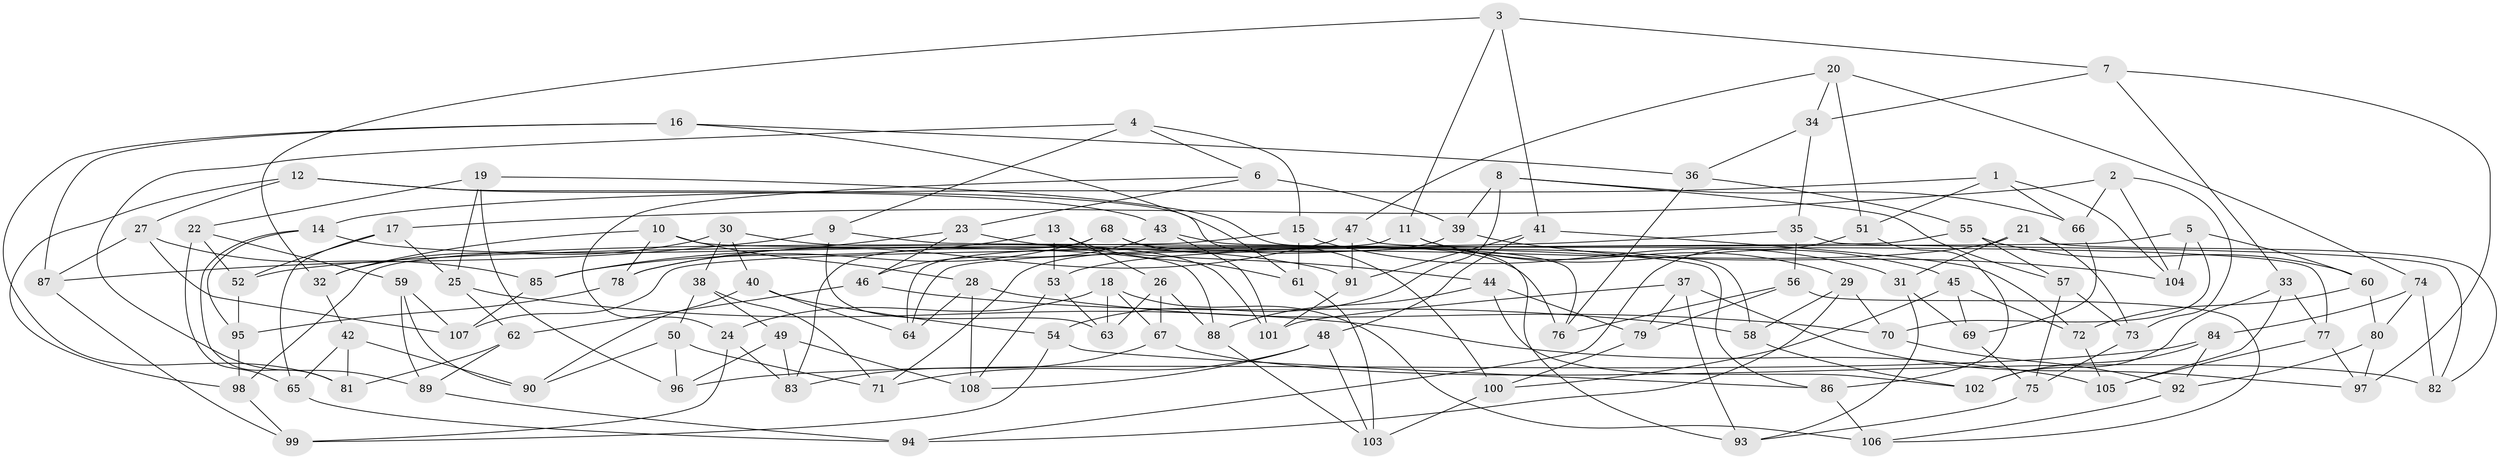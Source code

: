 // coarse degree distribution, {4: 0.7384615384615385, 3: 0.09230769230769231, 12: 0.046153846153846156, 7: 0.03076923076923077, 9: 0.046153846153846156, 10: 0.03076923076923077, 11: 0.015384615384615385}
// Generated by graph-tools (version 1.1) at 2025/53/03/04/25 22:53:42]
// undirected, 108 vertices, 216 edges
graph export_dot {
  node [color=gray90,style=filled];
  1;
  2;
  3;
  4;
  5;
  6;
  7;
  8;
  9;
  10;
  11;
  12;
  13;
  14;
  15;
  16;
  17;
  18;
  19;
  20;
  21;
  22;
  23;
  24;
  25;
  26;
  27;
  28;
  29;
  30;
  31;
  32;
  33;
  34;
  35;
  36;
  37;
  38;
  39;
  40;
  41;
  42;
  43;
  44;
  45;
  46;
  47;
  48;
  49;
  50;
  51;
  52;
  53;
  54;
  55;
  56;
  57;
  58;
  59;
  60;
  61;
  62;
  63;
  64;
  65;
  66;
  67;
  68;
  69;
  70;
  71;
  72;
  73;
  74;
  75;
  76;
  77;
  78;
  79;
  80;
  81;
  82;
  83;
  84;
  85;
  86;
  87;
  88;
  89;
  90;
  91;
  92;
  93;
  94;
  95;
  96;
  97;
  98;
  99;
  100;
  101;
  102;
  103;
  104;
  105;
  106;
  107;
  108;
  1 -- 51;
  1 -- 66;
  1 -- 104;
  1 -- 14;
  2 -- 66;
  2 -- 17;
  2 -- 104;
  2 -- 73;
  3 -- 11;
  3 -- 32;
  3 -- 7;
  3 -- 41;
  4 -- 15;
  4 -- 6;
  4 -- 9;
  4 -- 89;
  5 -- 60;
  5 -- 104;
  5 -- 70;
  5 -- 107;
  6 -- 39;
  6 -- 24;
  6 -- 23;
  7 -- 33;
  7 -- 34;
  7 -- 97;
  8 -- 54;
  8 -- 57;
  8 -- 39;
  8 -- 66;
  9 -- 63;
  9 -- 87;
  9 -- 86;
  10 -- 78;
  10 -- 32;
  10 -- 88;
  10 -- 28;
  11 -- 29;
  11 -- 64;
  11 -- 45;
  12 -- 93;
  12 -- 27;
  12 -- 43;
  12 -- 98;
  13 -- 61;
  13 -- 26;
  13 -- 85;
  13 -- 53;
  14 -- 95;
  14 -- 81;
  14 -- 91;
  15 -- 31;
  15 -- 98;
  15 -- 61;
  16 -- 61;
  16 -- 81;
  16 -- 36;
  16 -- 87;
  17 -- 65;
  17 -- 25;
  17 -- 52;
  18 -- 24;
  18 -- 63;
  18 -- 106;
  18 -- 67;
  19 -- 58;
  19 -- 96;
  19 -- 25;
  19 -- 22;
  20 -- 34;
  20 -- 47;
  20 -- 51;
  20 -- 74;
  21 -- 82;
  21 -- 53;
  21 -- 73;
  21 -- 31;
  22 -- 59;
  22 -- 52;
  22 -- 65;
  23 -- 46;
  23 -- 85;
  23 -- 44;
  24 -- 83;
  24 -- 99;
  25 -- 105;
  25 -- 62;
  26 -- 67;
  26 -- 63;
  26 -- 88;
  27 -- 107;
  27 -- 85;
  27 -- 87;
  28 -- 64;
  28 -- 108;
  28 -- 70;
  29 -- 94;
  29 -- 58;
  29 -- 70;
  30 -- 32;
  30 -- 40;
  30 -- 38;
  30 -- 101;
  31 -- 93;
  31 -- 69;
  32 -- 42;
  33 -- 105;
  33 -- 77;
  33 -- 102;
  34 -- 36;
  34 -- 35;
  35 -- 56;
  35 -- 82;
  35 -- 52;
  36 -- 76;
  36 -- 55;
  37 -- 93;
  37 -- 101;
  37 -- 79;
  37 -- 97;
  38 -- 71;
  38 -- 50;
  38 -- 49;
  39 -- 71;
  39 -- 104;
  40 -- 90;
  40 -- 54;
  40 -- 64;
  41 -- 91;
  41 -- 72;
  41 -- 48;
  42 -- 81;
  42 -- 65;
  42 -- 90;
  43 -- 76;
  43 -- 46;
  43 -- 101;
  44 -- 102;
  44 -- 79;
  44 -- 88;
  45 -- 69;
  45 -- 100;
  45 -- 72;
  46 -- 62;
  46 -- 58;
  47 -- 91;
  47 -- 78;
  47 -- 77;
  48 -- 108;
  48 -- 103;
  48 -- 71;
  49 -- 96;
  49 -- 108;
  49 -- 83;
  50 -- 90;
  50 -- 71;
  50 -- 96;
  51 -- 86;
  51 -- 94;
  52 -- 95;
  53 -- 108;
  53 -- 63;
  54 -- 86;
  54 -- 99;
  55 -- 60;
  55 -- 64;
  55 -- 57;
  56 -- 106;
  56 -- 79;
  56 -- 76;
  57 -- 73;
  57 -- 75;
  58 -- 102;
  59 -- 90;
  59 -- 89;
  59 -- 107;
  60 -- 80;
  60 -- 72;
  61 -- 103;
  62 -- 89;
  62 -- 81;
  65 -- 94;
  66 -- 69;
  67 -- 83;
  67 -- 82;
  68 -- 83;
  68 -- 100;
  68 -- 78;
  68 -- 76;
  69 -- 75;
  70 -- 92;
  72 -- 105;
  73 -- 75;
  74 -- 84;
  74 -- 82;
  74 -- 80;
  75 -- 93;
  77 -- 105;
  77 -- 97;
  78 -- 95;
  79 -- 100;
  80 -- 92;
  80 -- 97;
  84 -- 92;
  84 -- 96;
  84 -- 102;
  85 -- 107;
  86 -- 106;
  87 -- 99;
  88 -- 103;
  89 -- 94;
  91 -- 101;
  92 -- 106;
  95 -- 98;
  98 -- 99;
  100 -- 103;
}
